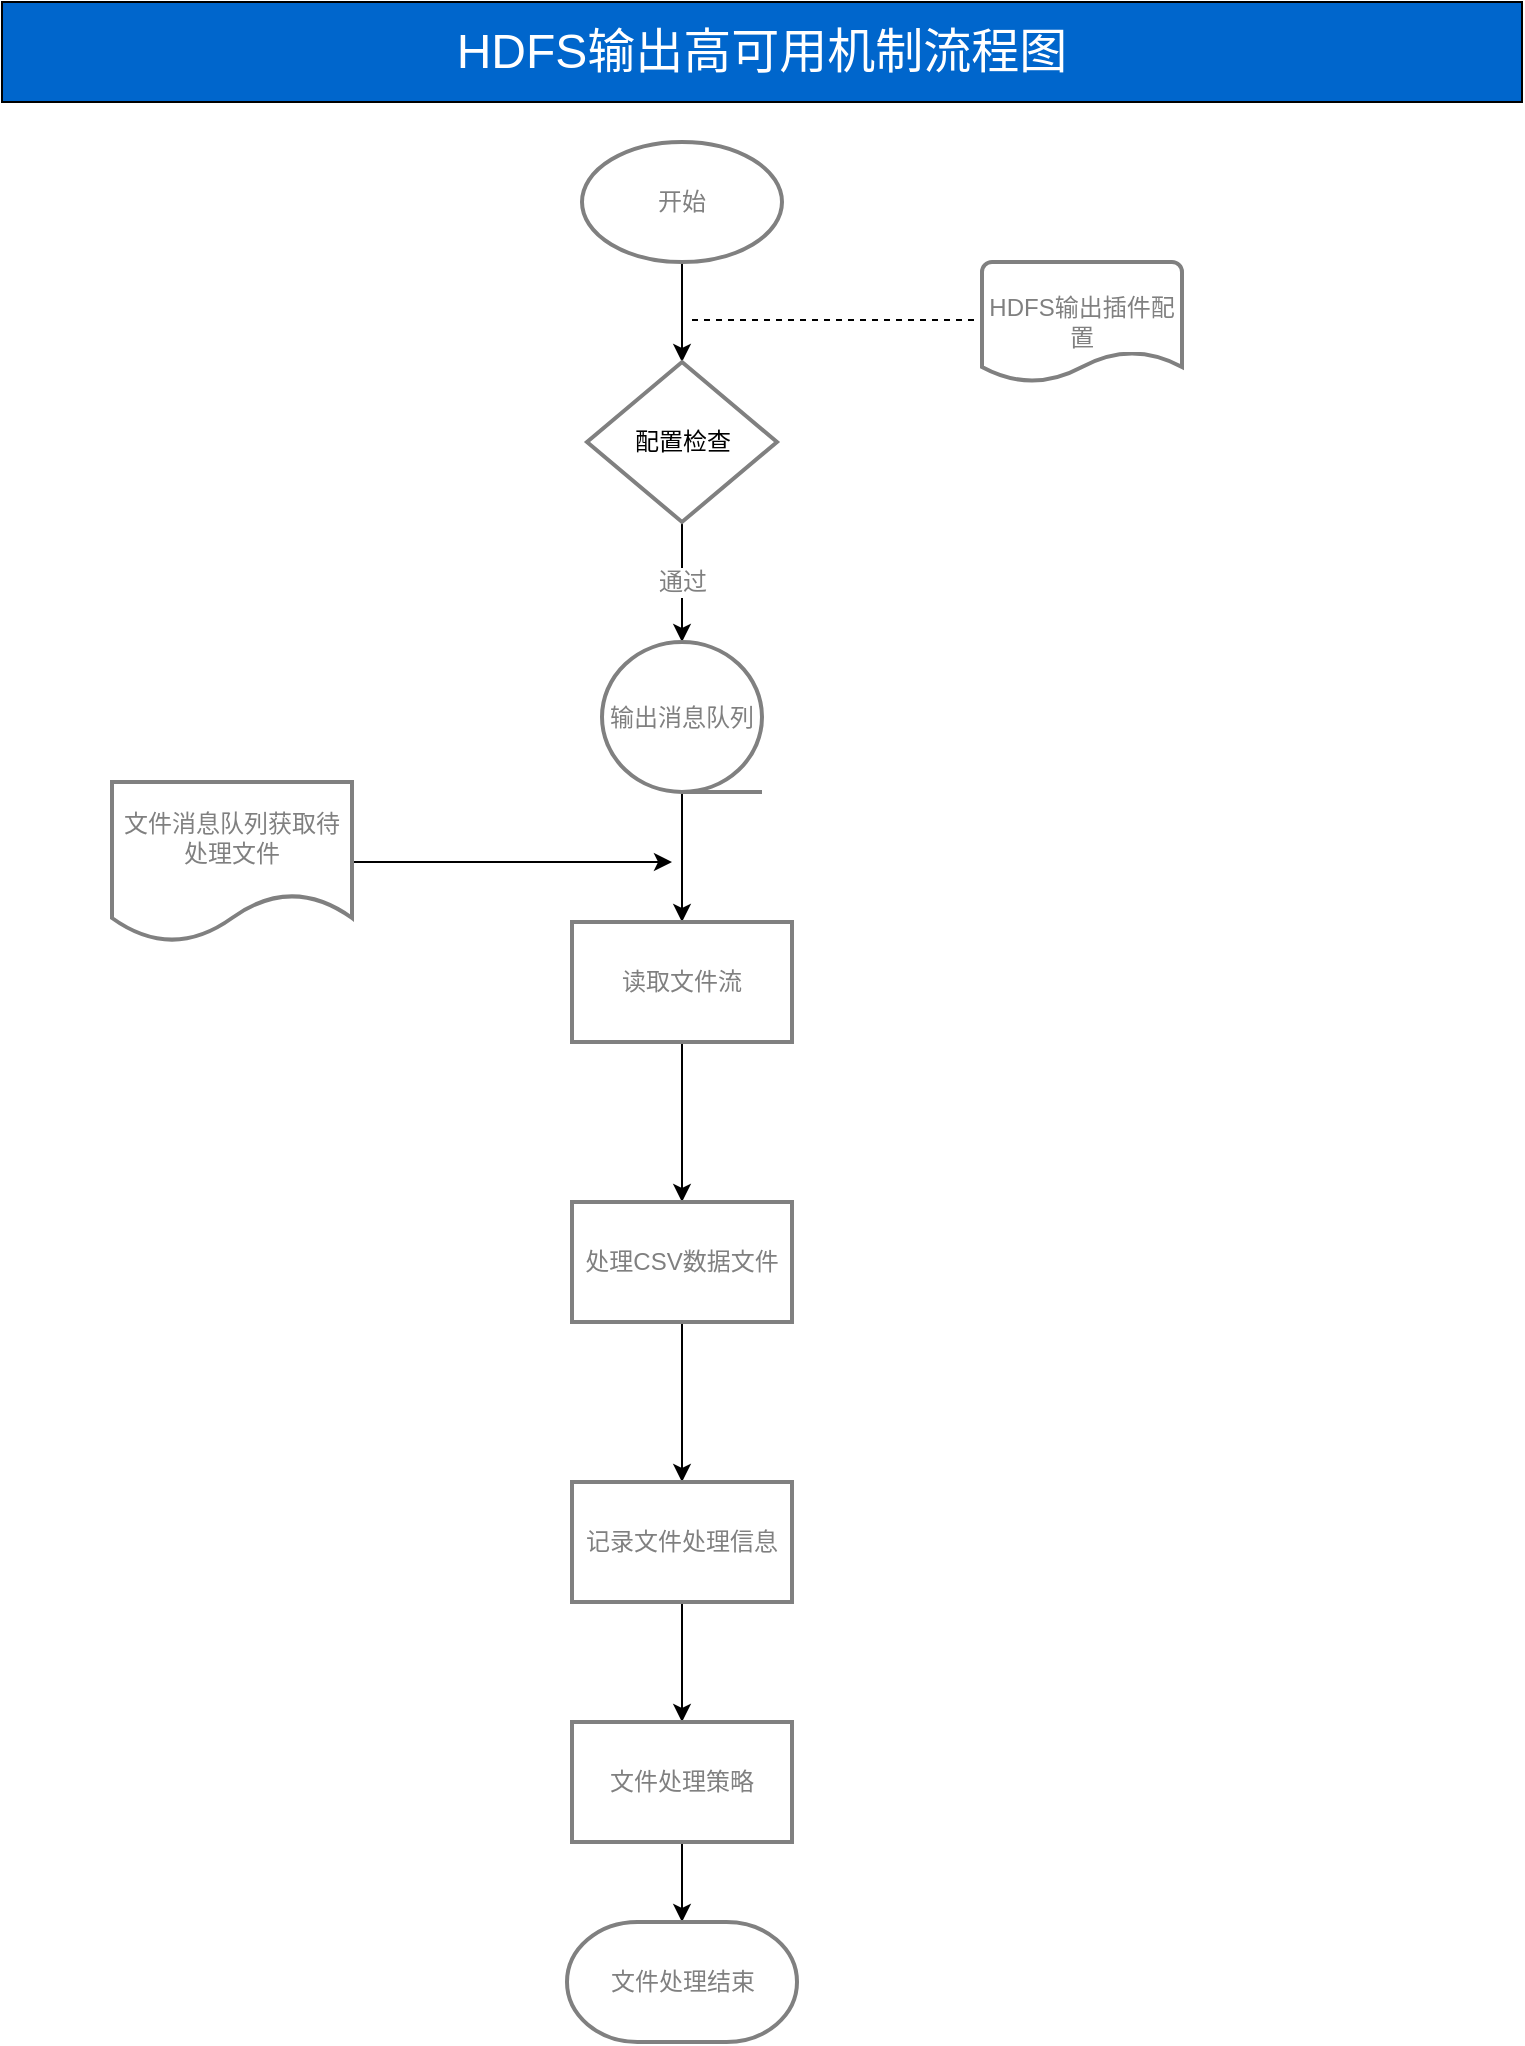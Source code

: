 <mxfile version="12.9.0" type="github" pages="4">
  <diagram id="-X4iHLIYIGsj5PxfE0q1" name="CSVLineSplitProcessor">
    <mxGraphModel dx="1038" dy="548" grid="1" gridSize="10" guides="1" tooltips="1" connect="1" arrows="1" fold="1" page="1" pageScale="1" pageWidth="827" pageHeight="1169" math="0" shadow="0">
      <root>
        <mxCell id="F0e3yNXXzythtXrKu55G-0" />
        <mxCell id="F0e3yNXXzythtXrKu55G-1" parent="F0e3yNXXzythtXrKu55G-0" />
        <mxCell id="F0e3yNXXzythtXrKu55G-7" value="HDFS输出高可用机制流程图" style="rounded=0;whiteSpace=wrap;html=1;fontSize=24;labelBackgroundColor=#0066CC;gradientColor=none;fillColor=#0066CC;fontColor=#FFFFFF;" parent="F0e3yNXXzythtXrKu55G-1" vertex="1">
          <mxGeometry x="40" y="70" width="760" height="50" as="geometry" />
        </mxCell>
        <mxCell id="F0e3yNXXzythtXrKu55G-11" value="" style="edgeStyle=orthogonalEdgeStyle;rounded=0;orthogonalLoop=1;jettySize=auto;html=1;fontSize=12;fontColor=#808080;" parent="F0e3yNXXzythtXrKu55G-1" source="F0e3yNXXzythtXrKu55G-9" target="F0e3yNXXzythtXrKu55G-10" edge="1">
          <mxGeometry relative="1" as="geometry" />
        </mxCell>
        <mxCell id="F0e3yNXXzythtXrKu55G-9" value="开始" style="strokeWidth=2;html=1;shape=mxgraph.flowchart.start_1;whiteSpace=wrap;labelBackgroundColor=#FFFFFF;fillColor=#FFFFFF;gradientColor=none;fontSize=12;fontColor=#808080;labelBorderColor=none;strokeColor=#808080;" parent="F0e3yNXXzythtXrKu55G-1" vertex="1">
          <mxGeometry x="330" y="140" width="100" height="60" as="geometry" />
        </mxCell>
        <mxCell id="F0e3yNXXzythtXrKu55G-18" value="通过" style="edgeStyle=orthogonalEdgeStyle;rounded=0;orthogonalLoop=1;jettySize=auto;html=1;fontSize=12;fontColor=#808080;entryX=0.5;entryY=0;entryDx=0;entryDy=0;entryPerimeter=0;" parent="F0e3yNXXzythtXrKu55G-1" source="F0e3yNXXzythtXrKu55G-10" target="F0e3yNXXzythtXrKu55G-21" edge="1">
          <mxGeometry relative="1" as="geometry">
            <mxPoint x="380" y="390" as="targetPoint" />
            <Array as="points">
              <mxPoint x="380" y="340" />
              <mxPoint x="380" y="340" />
            </Array>
          </mxGeometry>
        </mxCell>
        <mxCell id="F0e3yNXXzythtXrKu55G-10" value="配置检查" style="strokeWidth=2;html=1;shape=mxgraph.flowchart.decision;whiteSpace=wrap;labelBackgroundColor=#FFFFFF;fillColor=#FFFFFF;gradientColor=none;fontSize=12;fontColor=#000000;strokeColor=#808080;labelBorderColor=none;" parent="F0e3yNXXzythtXrKu55G-1" vertex="1">
          <mxGeometry x="332.5" y="250" width="95" height="80" as="geometry" />
        </mxCell>
        <mxCell id="F0e3yNXXzythtXrKu55G-12" value="HDFS输出插件配置" style="strokeWidth=2;html=1;shape=mxgraph.flowchart.document2;whiteSpace=wrap;size=0.25;labelBackgroundColor=#FFFFFF;fillColor=#FFFFFF;gradientColor=none;fontSize=12;fontColor=#808080;labelBorderColor=none;strokeColor=#808080;" parent="F0e3yNXXzythtXrKu55G-1" vertex="1">
          <mxGeometry x="530" y="200" width="100" height="60" as="geometry" />
        </mxCell>
        <mxCell id="F0e3yNXXzythtXrKu55G-16" value="" style="endArrow=none;dashed=1;html=1;fontSize=12;fontColor=#808080;entryX=-0.04;entryY=0.483;entryDx=0;entryDy=0;entryPerimeter=0;" parent="F0e3yNXXzythtXrKu55G-1" target="F0e3yNXXzythtXrKu55G-12" edge="1">
          <mxGeometry width="50" height="50" relative="1" as="geometry">
            <mxPoint x="385" y="229" as="sourcePoint" />
            <mxPoint x="475" y="232" as="targetPoint" />
          </mxGeometry>
        </mxCell>
        <mxCell id="F0e3yNXXzythtXrKu55G-20" value="" style="edgeStyle=orthogonalEdgeStyle;rounded=0;orthogonalLoop=1;jettySize=auto;html=1;fontSize=12;fontColor=#808080;exitX=0.5;exitY=1;exitDx=0;exitDy=0;exitPerimeter=0;" parent="F0e3yNXXzythtXrKu55G-1" source="F0e3yNXXzythtXrKu55G-21" target="F0e3yNXXzythtXrKu55G-19" edge="1">
          <mxGeometry relative="1" as="geometry">
            <mxPoint x="380" y="450" as="sourcePoint" />
          </mxGeometry>
        </mxCell>
        <mxCell id="ptmIxdiR0DEbidMtJolb-8" value="" style="edgeStyle=orthogonalEdgeStyle;rounded=0;orthogonalLoop=1;jettySize=auto;html=1;fontColor=#000000;" parent="F0e3yNXXzythtXrKu55G-1" source="F0e3yNXXzythtXrKu55G-19" target="ptmIxdiR0DEbidMtJolb-7" edge="1">
          <mxGeometry relative="1" as="geometry" />
        </mxCell>
        <mxCell id="F0e3yNXXzythtXrKu55G-19" value="读取文件流" style="whiteSpace=wrap;html=1;absoluteArcSize=1;strokeWidth=2;labelBackgroundColor=#FFFFFF;fillColor=#FFFFFF;gradientColor=none;fontSize=12;fontColor=#808080;strokeColor=#808080;" parent="F0e3yNXXzythtXrKu55G-1" vertex="1">
          <mxGeometry x="325" y="530" width="110" height="60" as="geometry" />
        </mxCell>
        <mxCell id="ptmIxdiR0DEbidMtJolb-10" value="" style="edgeStyle=orthogonalEdgeStyle;rounded=0;orthogonalLoop=1;jettySize=auto;html=1;fontColor=#000000;" parent="F0e3yNXXzythtXrKu55G-1" source="ptmIxdiR0DEbidMtJolb-7" target="ptmIxdiR0DEbidMtJolb-9" edge="1">
          <mxGeometry relative="1" as="geometry" />
        </mxCell>
        <mxCell id="ptmIxdiR0DEbidMtJolb-7" value="处理CSV数据文件" style="whiteSpace=wrap;html=1;absoluteArcSize=1;strokeWidth=2;labelBackgroundColor=#FFFFFF;fillColor=#FFFFFF;gradientColor=none;fontSize=12;fontColor=#808080;strokeColor=#808080;" parent="F0e3yNXXzythtXrKu55G-1" vertex="1">
          <mxGeometry x="325" y="670" width="110" height="60" as="geometry" />
        </mxCell>
        <mxCell id="ptmIxdiR0DEbidMtJolb-11" style="edgeStyle=orthogonalEdgeStyle;rounded=0;orthogonalLoop=1;jettySize=auto;html=1;entryX=0.5;entryY=0;entryDx=0;entryDy=0;fontColor=#000000;" parent="F0e3yNXXzythtXrKu55G-1" source="ptmIxdiR0DEbidMtJolb-9" target="F0e3yNXXzythtXrKu55G-23" edge="1">
          <mxGeometry relative="1" as="geometry" />
        </mxCell>
        <mxCell id="ptmIxdiR0DEbidMtJolb-9" value="记录文件处理信息" style="whiteSpace=wrap;html=1;absoluteArcSize=1;strokeWidth=2;labelBackgroundColor=#FFFFFF;fillColor=#FFFFFF;gradientColor=none;fontSize=12;fontColor=#808080;strokeColor=#808080;" parent="F0e3yNXXzythtXrKu55G-1" vertex="1">
          <mxGeometry x="325" y="810" width="110" height="60" as="geometry" />
        </mxCell>
        <mxCell id="F0e3yNXXzythtXrKu55G-39" value="" style="edgeStyle=orthogonalEdgeStyle;rounded=0;orthogonalLoop=1;jettySize=auto;html=1;fontSize=12;fontColor=#808080;" parent="F0e3yNXXzythtXrKu55G-1" source="F0e3yNXXzythtXrKu55G-23" target="F0e3yNXXzythtXrKu55G-38" edge="1">
          <mxGeometry relative="1" as="geometry" />
        </mxCell>
        <mxCell id="F0e3yNXXzythtXrKu55G-23" value="文件处理策略" style="whiteSpace=wrap;html=1;absoluteArcSize=1;strokeWidth=2;labelBackgroundColor=#FFFFFF;fillColor=#FFFFFF;gradientColor=none;fontSize=12;fontColor=#808080;strokeColor=#808080;" parent="F0e3yNXXzythtXrKu55G-1" vertex="1">
          <mxGeometry x="325" y="930" width="110" height="60" as="geometry" />
        </mxCell>
        <mxCell id="F0e3yNXXzythtXrKu55G-21" value="输出消息队列" style="strokeWidth=2;html=1;shape=mxgraph.flowchart.sequential_data;whiteSpace=wrap;labelBackgroundColor=#FFFFFF;fillColor=#FFFFFF;gradientColor=none;fontSize=12;fontColor=#808080;strokeColor=#808080;" parent="F0e3yNXXzythtXrKu55G-1" vertex="1">
          <mxGeometry x="340" y="390" width="80" height="75" as="geometry" />
        </mxCell>
        <mxCell id="F0e3yNXXzythtXrKu55G-38" value="文件处理结束" style="strokeWidth=2;html=1;shape=mxgraph.flowchart.terminator;whiteSpace=wrap;labelBackgroundColor=#FFFFFF;fillColor=#FFFFFF;fontColor=#808080;align=center;strokeColor=#808080;" parent="F0e3yNXXzythtXrKu55G-1" vertex="1">
          <mxGeometry x="322.5" y="1030" width="115" height="60" as="geometry" />
        </mxCell>
        <mxCell id="ptmIxdiR0DEbidMtJolb-6" style="edgeStyle=orthogonalEdgeStyle;rounded=0;orthogonalLoop=1;jettySize=auto;html=1;fontColor=#000000;arcSize=20;" parent="F0e3yNXXzythtXrKu55G-1" source="ptmIxdiR0DEbidMtJolb-3" edge="1">
          <mxGeometry relative="1" as="geometry">
            <mxPoint x="375" y="500" as="targetPoint" />
          </mxGeometry>
        </mxCell>
        <mxCell id="ptmIxdiR0DEbidMtJolb-3" value="文件消息队列获取待处理文件" style="shape=document;whiteSpace=wrap;html=1;boundedLbl=1;labelBackgroundColor=#FFFFFF;strokeColor=#808080;fillColor=#FFFFFF;fontColor=#808080;strokeWidth=2;gradientColor=none;labelBorderColor=none;" parent="F0e3yNXXzythtXrKu55G-1" vertex="1">
          <mxGeometry x="95" y="460" width="120" height="80" as="geometry" />
        </mxCell>
      </root>
    </mxGraphModel>
  </diagram>
  <diagram name="CacheBuildAnalyser" id="EPLHQUuei7vCuElKDvf8">
    <mxGraphModel dx="1038" dy="548" grid="1" gridSize="10" guides="1" tooltips="1" connect="1" arrows="1" fold="1" page="1" pageScale="1" pageWidth="827" pageHeight="1169" math="0" shadow="0">
      <root>
        <mxCell id="H7ooW2e-7gJWST4jmUaG-0" />
        <mxCell id="H7ooW2e-7gJWST4jmUaG-1" parent="H7ooW2e-7gJWST4jmUaG-0" />
        <mxCell id="H7ooW2e-7gJWST4jmUaG-2" value="缓存构建解析器&lt;br&gt;（CacheBuildAnalyser）" style="rounded=0;whiteSpace=wrap;html=1;fontSize=24;labelBackgroundColor=#0066CC;gradientColor=none;fillColor=#0066CC;fontColor=#FFFFFF;" parent="H7ooW2e-7gJWST4jmUaG-1" vertex="1">
          <mxGeometry x="50" y="20" width="760" height="60" as="geometry" />
        </mxCell>
        <mxCell id="H7ooW2e-7gJWST4jmUaG-3" value="" style="edgeStyle=orthogonalEdgeStyle;rounded=0;orthogonalLoop=1;jettySize=auto;html=1;fontSize=12;fontColor=#808080;" parent="H7ooW2e-7gJWST4jmUaG-1" source="H7ooW2e-7gJWST4jmUaG-4" target="H7ooW2e-7gJWST4jmUaG-6" edge="1">
          <mxGeometry relative="1" as="geometry" />
        </mxCell>
        <mxCell id="H7ooW2e-7gJWST4jmUaG-4" value="缓存构建开始" style="strokeWidth=2;html=1;shape=mxgraph.flowchart.start_1;whiteSpace=wrap;labelBackgroundColor=#FFFFFF;fillColor=#FFFFFF;gradientColor=none;fontSize=12;fontColor=#808080;labelBorderColor=none;strokeColor=#808080;" parent="H7ooW2e-7gJWST4jmUaG-1" vertex="1">
          <mxGeometry x="333" y="140" width="100" height="60" as="geometry" />
        </mxCell>
        <mxCell id="H7ooW2e-7gJWST4jmUaG-5" value="通过" style="edgeStyle=orthogonalEdgeStyle;rounded=0;orthogonalLoop=1;jettySize=auto;html=1;fontSize=12;fontColor=#808080;entryX=0.5;entryY=0;entryDx=0;entryDy=0;entryPerimeter=0;" parent="H7ooW2e-7gJWST4jmUaG-1" source="H7ooW2e-7gJWST4jmUaG-6" target="H7ooW2e-7gJWST4jmUaG-18" edge="1">
          <mxGeometry relative="1" as="geometry">
            <mxPoint x="383" y="390" as="targetPoint" />
            <Array as="points">
              <mxPoint x="383" y="340" />
              <mxPoint x="383" y="340" />
            </Array>
          </mxGeometry>
        </mxCell>
        <mxCell id="H7ooW2e-7gJWST4jmUaG-6" value="配置检查" style="strokeWidth=2;html=1;shape=mxgraph.flowchart.decision;whiteSpace=wrap;labelBackgroundColor=#FFFFFF;fillColor=#FFFFFF;gradientColor=none;fontSize=12;fontColor=#808080;strokeColor=#808080;labelBorderColor=none;" parent="H7ooW2e-7gJWST4jmUaG-1" vertex="1">
          <mxGeometry x="335.5" y="260" width="95" height="80" as="geometry" />
        </mxCell>
        <mxCell id="H7ooW2e-7gJWST4jmUaG-7" value="任意输入" style="strokeWidth=2;html=1;shape=mxgraph.flowchart.document2;whiteSpace=wrap;size=0.25;labelBackgroundColor=#FFFFFF;fillColor=#FFFFFF;gradientColor=none;fontSize=12;fontColor=#808080;labelBorderColor=none;strokeColor=#808080;" parent="H7ooW2e-7gJWST4jmUaG-1" vertex="1">
          <mxGeometry x="528" y="200" width="100" height="60" as="geometry" />
        </mxCell>
        <mxCell id="H7ooW2e-7gJWST4jmUaG-8" value="" style="endArrow=none;dashed=1;html=1;fontSize=12;fontColor=#808080;entryX=-0.04;entryY=0.483;entryDx=0;entryDy=0;entryPerimeter=0;" parent="H7ooW2e-7gJWST4jmUaG-1" target="H7ooW2e-7gJWST4jmUaG-7" edge="1">
          <mxGeometry width="50" height="50" relative="1" as="geometry">
            <mxPoint x="388" y="229" as="sourcePoint" />
            <mxPoint x="478" y="232" as="targetPoint" />
          </mxGeometry>
        </mxCell>
        <mxCell id="H7ooW2e-7gJWST4jmUaG-9" value="" style="edgeStyle=orthogonalEdgeStyle;rounded=0;orthogonalLoop=1;jettySize=auto;html=1;fontSize=12;fontColor=#808080;exitX=0.5;exitY=1;exitDx=0;exitDy=0;exitPerimeter=0;" parent="H7ooW2e-7gJWST4jmUaG-1" source="H7ooW2e-7gJWST4jmUaG-18" target="H7ooW2e-7gJWST4jmUaG-11" edge="1">
          <mxGeometry relative="1" as="geometry">
            <mxPoint x="383" y="450" as="sourcePoint" />
          </mxGeometry>
        </mxCell>
        <mxCell id="H7ooW2e-7gJWST4jmUaG-10" value="" style="edgeStyle=orthogonalEdgeStyle;rounded=0;orthogonalLoop=1;jettySize=auto;html=1;fontColor=#000000;" parent="H7ooW2e-7gJWST4jmUaG-1" source="H7ooW2e-7gJWST4jmUaG-11" target="H7ooW2e-7gJWST4jmUaG-13" edge="1">
          <mxGeometry relative="1" as="geometry" />
        </mxCell>
        <mxCell id="H7ooW2e-7gJWST4jmUaG-11" value="初始化缓存" style="whiteSpace=wrap;html=1;absoluteArcSize=1;strokeWidth=2;labelBackgroundColor=#FFFFFF;fillColor=#FFFFFF;gradientColor=none;fontSize=12;fontColor=#808080;strokeColor=#808080;" parent="H7ooW2e-7gJWST4jmUaG-1" vertex="1">
          <mxGeometry x="328" y="530" width="110" height="60" as="geometry" />
        </mxCell>
        <mxCell id="H7ooW2e-7gJWST4jmUaG-12" value="" style="edgeStyle=orthogonalEdgeStyle;rounded=0;orthogonalLoop=1;jettySize=auto;html=1;fontColor=#000000;" parent="H7ooW2e-7gJWST4jmUaG-1" source="H7ooW2e-7gJWST4jmUaG-13" target="H7ooW2e-7gJWST4jmUaG-15" edge="1">
          <mxGeometry relative="1" as="geometry" />
        </mxCell>
        <mxCell id="H7ooW2e-7gJWST4jmUaG-13" value="读取消息" style="whiteSpace=wrap;html=1;absoluteArcSize=1;strokeWidth=2;labelBackgroundColor=#FFFFFF;fillColor=#FFFFFF;gradientColor=none;fontSize=12;fontColor=#808080;strokeColor=#808080;" parent="H7ooW2e-7gJWST4jmUaG-1" vertex="1">
          <mxGeometry x="328" y="630" width="110" height="60" as="geometry" />
        </mxCell>
        <mxCell id="uAvVv-uClDMMrpR0Bvbr-5" style="edgeStyle=orthogonalEdgeStyle;rounded=0;orthogonalLoop=1;jettySize=auto;html=1;entryX=0.5;entryY=0;entryDx=0;entryDy=0;entryPerimeter=0;" parent="H7ooW2e-7gJWST4jmUaG-1" source="H7ooW2e-7gJWST4jmUaG-15" target="uAvVv-uClDMMrpR0Bvbr-4" edge="1">
          <mxGeometry relative="1" as="geometry" />
        </mxCell>
        <mxCell id="H7ooW2e-7gJWST4jmUaG-15" value="从消息的指定字段获取缓存的Key" style="whiteSpace=wrap;html=1;absoluteArcSize=1;strokeWidth=2;labelBackgroundColor=#FFFFFF;fillColor=#FFFFFF;gradientColor=none;fontSize=12;fontColor=#808080;strokeColor=#808080;" parent="H7ooW2e-7gJWST4jmUaG-1" vertex="1">
          <mxGeometry x="328" y="730" width="110" height="60" as="geometry" />
        </mxCell>
        <mxCell id="H7ooW2e-7gJWST4jmUaG-18" value="输入消息队列" style="strokeWidth=2;html=1;shape=mxgraph.flowchart.sequential_data;whiteSpace=wrap;labelBackgroundColor=#FFFFFF;fillColor=#FFFFFF;gradientColor=none;fontSize=12;fontColor=#808080;strokeColor=#808080;" parent="H7ooW2e-7gJWST4jmUaG-1" vertex="1">
          <mxGeometry x="343" y="390" width="80" height="75" as="geometry" />
        </mxCell>
        <mxCell id="H7ooW2e-7gJWST4jmUaG-19" value="缓存构建结束" style="strokeWidth=2;html=1;shape=mxgraph.flowchart.terminator;whiteSpace=wrap;labelBackgroundColor=#FFFFFF;fillColor=#FFFFFF;fontColor=#808080;align=center;strokeColor=#808080;" parent="H7ooW2e-7gJWST4jmUaG-1" vertex="1">
          <mxGeometry x="325.5" y="1059" width="115" height="60" as="geometry" />
        </mxCell>
        <mxCell id="uAvVv-uClDMMrpR0Bvbr-1" style="edgeStyle=orthogonalEdgeStyle;rounded=0;orthogonalLoop=1;jettySize=auto;html=1;entryX=0;entryY=0.5;entryDx=0;entryDy=0;" parent="H7ooW2e-7gJWST4jmUaG-1" source="uAvVv-uClDMMrpR0Bvbr-0" target="H7ooW2e-7gJWST4jmUaG-11" edge="1">
          <mxGeometry relative="1" as="geometry" />
        </mxCell>
        <mxCell id="uAvVv-uClDMMrpR0Bvbr-0" value="加载配置文件中的缓存失效时间和最大条数阈值参数，对缓存进行初始化。" style="shape=document;whiteSpace=wrap;html=1;boundedLbl=1;labelBackgroundColor=#FFFFFF;strokeColor=#808080;strokeWidth=2;fillColor=#FFFFFF;fontColor=#808080;align=left;" parent="H7ooW2e-7gJWST4jmUaG-1" vertex="1">
          <mxGeometry x="60" y="510" width="190" height="100" as="geometry" />
        </mxCell>
        <mxCell id="uAvVv-uClDMMrpR0Bvbr-8" value="是" style="edgeStyle=orthogonalEdgeStyle;rounded=0;orthogonalLoop=1;jettySize=auto;html=1;entryX=0.5;entryY=0;entryDx=0;entryDy=0;" parent="H7ooW2e-7gJWST4jmUaG-1" source="uAvVv-uClDMMrpR0Bvbr-4" target="uAvVv-uClDMMrpR0Bvbr-7" edge="1">
          <mxGeometry relative="1" as="geometry" />
        </mxCell>
        <mxCell id="uAvVv-uClDMMrpR0Bvbr-13" value="否" style="edgeStyle=orthogonalEdgeStyle;rounded=0;orthogonalLoop=1;jettySize=auto;html=1;entryX=0.5;entryY=0;entryDx=0;entryDy=0;" parent="H7ooW2e-7gJWST4jmUaG-1" source="uAvVv-uClDMMrpR0Bvbr-4" target="uAvVv-uClDMMrpR0Bvbr-16" edge="1">
          <mxGeometry relative="1" as="geometry">
            <Array as="points">
              <mxPoint x="545" y="870" />
            </Array>
          </mxGeometry>
        </mxCell>
        <mxCell id="uAvVv-uClDMMrpR0Bvbr-4" value="Key不为空" style="strokeWidth=2;html=1;shape=mxgraph.flowchart.decision;whiteSpace=wrap;labelBackgroundColor=#FFFFFF;fillColor=#FFFFFF;gradientColor=none;fontSize=12;fontColor=#808080;strokeColor=#808080;labelBorderColor=none;" parent="H7ooW2e-7gJWST4jmUaG-1" vertex="1">
          <mxGeometry x="335.5" y="830" width="95" height="80" as="geometry" />
        </mxCell>
        <mxCell id="uAvVv-uClDMMrpR0Bvbr-12" style="edgeStyle=orthogonalEdgeStyle;rounded=0;orthogonalLoop=1;jettySize=auto;html=1;entryX=0.5;entryY=0;entryDx=0;entryDy=0;entryPerimeter=0;" parent="H7ooW2e-7gJWST4jmUaG-1" source="uAvVv-uClDMMrpR0Bvbr-7" target="H7ooW2e-7gJWST4jmUaG-19" edge="1">
          <mxGeometry relative="1" as="geometry" />
        </mxCell>
        <mxCell id="uAvVv-uClDMMrpR0Bvbr-7" value="添加消息至缓存中" style="whiteSpace=wrap;html=1;absoluteArcSize=1;strokeWidth=2;labelBackgroundColor=#FFFFFF;fillColor=#FFFFFF;gradientColor=none;fontSize=12;fontColor=#808080;strokeColor=#808080;" parent="H7ooW2e-7gJWST4jmUaG-1" vertex="1">
          <mxGeometry x="328" y="950" width="110" height="60" as="geometry" />
        </mxCell>
        <mxCell id="uAvVv-uClDMMrpR0Bvbr-17" style="edgeStyle=orthogonalEdgeStyle;rounded=0;orthogonalLoop=1;jettySize=auto;html=1;entryX=1;entryY=0.5;entryDx=0;entryDy=0;entryPerimeter=0;" parent="H7ooW2e-7gJWST4jmUaG-1" source="uAvVv-uClDMMrpR0Bvbr-16" target="H7ooW2e-7gJWST4jmUaG-19" edge="1">
          <mxGeometry relative="1" as="geometry">
            <Array as="points">
              <mxPoint x="545" y="1090" />
              <mxPoint x="465" y="1090" />
              <mxPoint x="465" y="1089" />
            </Array>
          </mxGeometry>
        </mxCell>
        <mxCell id="uAvVv-uClDMMrpR0Bvbr-16" value="打印日志，提示Key为空导致无法加入缓存" style="whiteSpace=wrap;html=1;absoluteArcSize=1;strokeWidth=2;labelBackgroundColor=#FFFFFF;fillColor=#FFFFFF;gradientColor=none;fontSize=12;fontColor=#808080;strokeColor=#808080;" parent="H7ooW2e-7gJWST4jmUaG-1" vertex="1">
          <mxGeometry x="490" y="950" width="110" height="60" as="geometry" />
        </mxCell>
      </root>
    </mxGraphModel>
  </diagram>
  <diagram name="CacheMatchAnalyser" id="qa-G6y6ZAmrwd6hHT9OX">
    <mxGraphModel dx="1038" dy="548" grid="1" gridSize="10" guides="1" tooltips="1" connect="1" arrows="1" fold="1" page="1" pageScale="1" pageWidth="827" pageHeight="1169" math="0" shadow="0">
      <root>
        <mxCell id="Jb1CrBv7T-m11i_zvxmi-0" />
        <mxCell id="Jb1CrBv7T-m11i_zvxmi-1" parent="Jb1CrBv7T-m11i_zvxmi-0" />
        <mxCell id="Jb1CrBv7T-m11i_zvxmi-2" value="缓存匹配解析器&lt;br&gt;（CacheMatchAnalyser）" style="rounded=0;whiteSpace=wrap;html=1;fontSize=24;labelBackgroundColor=#0066CC;gradientColor=none;fillColor=#0066CC;fontColor=#FFFFFF;" parent="Jb1CrBv7T-m11i_zvxmi-1" vertex="1">
          <mxGeometry x="50" y="20" width="760" height="60" as="geometry" />
        </mxCell>
        <mxCell id="Jb1CrBv7T-m11i_zvxmi-3" value="" style="edgeStyle=orthogonalEdgeStyle;rounded=0;orthogonalLoop=1;jettySize=auto;html=1;fontSize=12;fontColor=#808080;" parent="Jb1CrBv7T-m11i_zvxmi-1" source="Jb1CrBv7T-m11i_zvxmi-4" target="Jb1CrBv7T-m11i_zvxmi-6" edge="1">
          <mxGeometry relative="1" as="geometry" />
        </mxCell>
        <mxCell id="Jb1CrBv7T-m11i_zvxmi-4" value="缓存匹配开始" style="strokeWidth=2;html=1;shape=mxgraph.flowchart.start_1;whiteSpace=wrap;labelBackgroundColor=#FFFFFF;fillColor=#FFFFFF;gradientColor=none;fontSize=12;fontColor=#808080;labelBorderColor=none;strokeColor=#808080;" parent="Jb1CrBv7T-m11i_zvxmi-1" vertex="1">
          <mxGeometry x="383" y="100" width="100" height="60" as="geometry" />
        </mxCell>
        <mxCell id="Jb1CrBv7T-m11i_zvxmi-5" value="通过" style="edgeStyle=orthogonalEdgeStyle;rounded=0;orthogonalLoop=1;jettySize=auto;html=1;fontSize=12;fontColor=#808080;entryX=0.5;entryY=0;entryDx=0;entryDy=0;entryPerimeter=0;" parent="Jb1CrBv7T-m11i_zvxmi-1" source="Jb1CrBv7T-m11i_zvxmi-6" target="Jb1CrBv7T-m11i_zvxmi-16" edge="1">
          <mxGeometry relative="1" as="geometry">
            <mxPoint x="433" y="350" as="targetPoint" />
            <Array as="points">
              <mxPoint x="433" y="300" />
              <mxPoint x="433" y="300" />
            </Array>
          </mxGeometry>
        </mxCell>
        <mxCell id="Jb1CrBv7T-m11i_zvxmi-6" value="配置检查" style="strokeWidth=2;html=1;shape=mxgraph.flowchart.decision;whiteSpace=wrap;labelBackgroundColor=#FFFFFF;fillColor=#FFFFFF;gradientColor=none;fontSize=12;fontColor=#808080;strokeColor=#808080;labelBorderColor=none;" parent="Jb1CrBv7T-m11i_zvxmi-1" vertex="1">
          <mxGeometry x="385.5" y="220" width="95" height="80" as="geometry" />
        </mxCell>
        <mxCell id="Jb1CrBv7T-m11i_zvxmi-7" value="任意输入" style="strokeWidth=2;html=1;shape=mxgraph.flowchart.document2;whiteSpace=wrap;size=0.25;labelBackgroundColor=#FFFFFF;fillColor=#FFFFFF;gradientColor=none;fontSize=12;fontColor=#808080;labelBorderColor=none;strokeColor=#808080;" parent="Jb1CrBv7T-m11i_zvxmi-1" vertex="1">
          <mxGeometry x="578" y="160" width="100" height="60" as="geometry" />
        </mxCell>
        <mxCell id="Jb1CrBv7T-m11i_zvxmi-8" value="" style="endArrow=none;dashed=1;html=1;fontSize=12;fontColor=#808080;entryX=-0.04;entryY=0.483;entryDx=0;entryDy=0;entryPerimeter=0;" parent="Jb1CrBv7T-m11i_zvxmi-1" target="Jb1CrBv7T-m11i_zvxmi-7" edge="1">
          <mxGeometry width="50" height="50" relative="1" as="geometry">
            <mxPoint x="438" y="189" as="sourcePoint" />
            <mxPoint x="528" y="192" as="targetPoint" />
          </mxGeometry>
        </mxCell>
        <mxCell id="Jb1CrBv7T-m11i_zvxmi-9" value="" style="edgeStyle=orthogonalEdgeStyle;rounded=0;orthogonalLoop=1;jettySize=auto;html=1;fontSize=12;fontColor=#808080;exitX=0.5;exitY=1;exitDx=0;exitDy=0;exitPerimeter=0;" parent="Jb1CrBv7T-m11i_zvxmi-1" source="Jb1CrBv7T-m11i_zvxmi-16" target="Jb1CrBv7T-m11i_zvxmi-11" edge="1">
          <mxGeometry relative="1" as="geometry">
            <mxPoint x="433" y="410" as="sourcePoint" />
          </mxGeometry>
        </mxCell>
        <mxCell id="7KcghR1Xc0FkXwtc_O-o-6" style="edgeStyle=orthogonalEdgeStyle;rounded=0;orthogonalLoop=1;jettySize=auto;html=1;entryX=0.5;entryY=0;entryDx=0;entryDy=0;entryPerimeter=0;fontColor=#808080;" parent="Jb1CrBv7T-m11i_zvxmi-1" source="Jb1CrBv7T-m11i_zvxmi-11" target="7KcghR1Xc0FkXwtc_O-o-5" edge="1">
          <mxGeometry relative="1" as="geometry" />
        </mxCell>
        <mxCell id="Jb1CrBv7T-m11i_zvxmi-11" value="获取缓存A" style="whiteSpace=wrap;html=1;absoluteArcSize=1;strokeWidth=2;labelBackgroundColor=#FFFFFF;fillColor=#FFFFFF;gradientColor=none;fontSize=12;fontColor=#808080;strokeColor=#808080;" parent="Jb1CrBv7T-m11i_zvxmi-1" vertex="1">
          <mxGeometry x="283" y="490" width="110" height="60" as="geometry" />
        </mxCell>
        <mxCell id="7KcghR1Xc0FkXwtc_O-o-4" style="edgeStyle=orthogonalEdgeStyle;rounded=0;orthogonalLoop=1;jettySize=auto;html=1;entryX=0.5;entryY=0;entryDx=0;entryDy=0;fontColor=#808080;" parent="Jb1CrBv7T-m11i_zvxmi-1" source="Jb1CrBv7T-m11i_zvxmi-16" target="7KcghR1Xc0FkXwtc_O-o-0" edge="1">
          <mxGeometry relative="1" as="geometry" />
        </mxCell>
        <mxCell id="Jb1CrBv7T-m11i_zvxmi-16" value="缓存容器" style="strokeWidth=2;html=1;shape=mxgraph.flowchart.sequential_data;whiteSpace=wrap;labelBackgroundColor=#FFFFFF;fillColor=#FFFFFF;gradientColor=none;fontSize=12;fontColor=#808080;strokeColor=#808080;" parent="Jb1CrBv7T-m11i_zvxmi-1" vertex="1">
          <mxGeometry x="393" y="350" width="80" height="75" as="geometry" />
        </mxCell>
        <mxCell id="Jb1CrBv7T-m11i_zvxmi-17" value="缓存匹配结束" style="strokeWidth=2;html=1;shape=mxgraph.flowchart.terminator;whiteSpace=wrap;labelBackgroundColor=#FFFFFF;fillColor=#FFFFFF;fontColor=#808080;align=center;strokeColor=#808080;" parent="Jb1CrBv7T-m11i_zvxmi-1" vertex="1">
          <mxGeometry x="375.5" y="1060" width="115" height="60" as="geometry" />
        </mxCell>
        <mxCell id="7KcghR1Xc0FkXwtc_O-o-7" style="edgeStyle=orthogonalEdgeStyle;rounded=0;orthogonalLoop=1;jettySize=auto;html=1;entryX=0.5;entryY=0;entryDx=0;entryDy=0;entryPerimeter=0;fontColor=#808080;" parent="Jb1CrBv7T-m11i_zvxmi-1" source="7KcghR1Xc0FkXwtc_O-o-0" target="7KcghR1Xc0FkXwtc_O-o-5" edge="1">
          <mxGeometry relative="1" as="geometry" />
        </mxCell>
        <mxCell id="7KcghR1Xc0FkXwtc_O-o-0" value="获取缓存B" style="whiteSpace=wrap;html=1;absoluteArcSize=1;strokeWidth=2;labelBackgroundColor=#FFFFFF;fillColor=#FFFFFF;gradientColor=none;fontSize=12;fontColor=#808080;strokeColor=#808080;" parent="Jb1CrBv7T-m11i_zvxmi-1" vertex="1">
          <mxGeometry x="473" y="490" width="110" height="60" as="geometry" />
        </mxCell>
        <mxCell id="7KcghR1Xc0FkXwtc_O-o-11" value="是" style="edgeStyle=orthogonalEdgeStyle;rounded=0;orthogonalLoop=1;jettySize=auto;html=1;entryX=0.5;entryY=0;entryDx=0;entryDy=0;fontColor=#808080;" parent="Jb1CrBv7T-m11i_zvxmi-1" source="7KcghR1Xc0FkXwtc_O-o-5" target="7KcghR1Xc0FkXwtc_O-o-9" edge="1">
          <mxGeometry relative="1" as="geometry" />
        </mxCell>
        <mxCell id="2ym1eLXdKIEQQgRAkk_8-4" value="否" style="edgeStyle=orthogonalEdgeStyle;rounded=0;orthogonalLoop=1;jettySize=auto;html=1;entryX=1;entryY=0.5;entryDx=0;entryDy=0;entryPerimeter=0;fontColor=#808080;" parent="Jb1CrBv7T-m11i_zvxmi-1" source="7KcghR1Xc0FkXwtc_O-o-5" target="Jb1CrBv7T-m11i_zvxmi-17" edge="1">
          <mxGeometry relative="1" as="geometry">
            <Array as="points">
              <mxPoint x="550" y="670" />
              <mxPoint x="550" y="1090" />
            </Array>
          </mxGeometry>
        </mxCell>
        <mxCell id="7KcghR1Xc0FkXwtc_O-o-5" value="到达匹配周期" style="strokeWidth=2;html=1;shape=mxgraph.flowchart.decision;whiteSpace=wrap;labelBackgroundColor=#FFFFFF;fillColor=#FFFFFF;gradientColor=none;fontSize=12;fontColor=#808080;strokeColor=#808080;labelBorderColor=none;" parent="Jb1CrBv7T-m11i_zvxmi-1" vertex="1">
          <mxGeometry x="385.5" y="630" width="95" height="80" as="geometry" />
        </mxCell>
        <mxCell id="7KcghR1Xc0FkXwtc_O-o-21" value="" style="edgeStyle=orthogonalEdgeStyle;rounded=0;orthogonalLoop=1;jettySize=auto;html=1;fontColor=#808080;" parent="Jb1CrBv7T-m11i_zvxmi-1" source="7KcghR1Xc0FkXwtc_O-o-9" target="7KcghR1Xc0FkXwtc_O-o-19" edge="1">
          <mxGeometry relative="1" as="geometry" />
        </mxCell>
        <mxCell id="7KcghR1Xc0FkXwtc_O-o-9" value="A、B缓存以Key进行关联匹配" style="whiteSpace=wrap;html=1;absoluteArcSize=1;strokeWidth=2;labelBackgroundColor=#FFFFFF;fillColor=#FFFFFF;gradientColor=none;fontSize=12;fontColor=#808080;strokeColor=#808080;" parent="Jb1CrBv7T-m11i_zvxmi-1" vertex="1">
          <mxGeometry x="378" y="750" width="110" height="60" as="geometry" />
        </mxCell>
        <mxCell id="7KcghR1Xc0FkXwtc_O-o-18" style="edgeStyle=orthogonalEdgeStyle;rounded=0;orthogonalLoop=1;jettySize=auto;html=1;entryX=0;entryY=0.5;entryDx=0;entryDy=0;fontColor=#808080;" parent="Jb1CrBv7T-m11i_zvxmi-1" source="7KcghR1Xc0FkXwtc_O-o-17" target="7KcghR1Xc0FkXwtc_O-o-9" edge="1">
          <mxGeometry relative="1" as="geometry" />
        </mxCell>
        <mxCell id="7KcghR1Xc0FkXwtc_O-o-17" value="1.&amp;nbsp;找出在两个缓存中都存在的Key集合&lt;br&gt;2.&amp;nbsp;遍历Key集合，分别从缓存A、B中获取配置的字段&lt;br&gt;3.&amp;nbsp;将所有字段存入Map中，每个Key对应一个Map&lt;br&gt;4.&amp;nbsp;通过List存放所有的Map" style="strokeWidth=2;html=1;shape=mxgraph.flowchart.document2;whiteSpace=wrap;size=0.25;labelBackgroundColor=#FFFFFF;fillColor=#FFFFFF;gradientColor=none;fontSize=12;fontColor=#808080;labelBorderColor=none;strokeColor=#808080;align=left;horizontal=1;verticalAlign=top;" parent="Jb1CrBv7T-m11i_zvxmi-1" vertex="1">
          <mxGeometry x="90" y="715" width="240" height="130" as="geometry" />
        </mxCell>
        <mxCell id="2ym1eLXdKIEQQgRAkk_8-1" value="是" style="edgeStyle=orthogonalEdgeStyle;rounded=0;orthogonalLoop=1;jettySize=auto;html=1;fontColor=#808080;" parent="Jb1CrBv7T-m11i_zvxmi-1" source="7KcghR1Xc0FkXwtc_O-o-19" target="7KcghR1Xc0FkXwtc_O-o-22" edge="1">
          <mxGeometry relative="1" as="geometry" />
        </mxCell>
        <mxCell id="2ym1eLXdKIEQQgRAkk_8-3" value="否" style="edgeStyle=orthogonalEdgeStyle;rounded=0;orthogonalLoop=1;jettySize=auto;html=1;entryX=1;entryY=0.5;entryDx=0;entryDy=0;entryPerimeter=0;fontColor=#808080;" parent="Jb1CrBv7T-m11i_zvxmi-1" source="7KcghR1Xc0FkXwtc_O-o-19" target="Jb1CrBv7T-m11i_zvxmi-17" edge="1">
          <mxGeometry relative="1" as="geometry">
            <Array as="points">
              <mxPoint x="511" y="885" />
              <mxPoint x="511" y="1090" />
            </Array>
          </mxGeometry>
        </mxCell>
        <mxCell id="7KcghR1Xc0FkXwtc_O-o-19" value="匹配成功" style="strokeWidth=2;html=1;shape=mxgraph.flowchart.decision;whiteSpace=wrap;labelBackgroundColor=#FFFFFF;fillColor=#FFFFFF;gradientColor=none;fontSize=12;fontColor=#808080;strokeColor=#808080;labelBorderColor=none;" parent="Jb1CrBv7T-m11i_zvxmi-1" vertex="1">
          <mxGeometry x="385.5" y="845" width="95" height="80" as="geometry" />
        </mxCell>
        <mxCell id="2ym1eLXdKIEQQgRAkk_8-2" value="" style="edgeStyle=orthogonalEdgeStyle;rounded=0;orthogonalLoop=1;jettySize=auto;html=1;fontColor=#808080;" parent="Jb1CrBv7T-m11i_zvxmi-1" source="7KcghR1Xc0FkXwtc_O-o-22" target="Jb1CrBv7T-m11i_zvxmi-17" edge="1">
          <mxGeometry relative="1" as="geometry" />
        </mxCell>
        <mxCell id="7KcghR1Xc0FkXwtc_O-o-22" value="匹配结果输出" style="whiteSpace=wrap;html=1;absoluteArcSize=1;strokeWidth=2;labelBackgroundColor=#FFFFFF;fillColor=#FFFFFF;gradientColor=none;fontSize=12;fontColor=#808080;strokeColor=#808080;" parent="Jb1CrBv7T-m11i_zvxmi-1" vertex="1">
          <mxGeometry x="378" y="960" width="110" height="60" as="geometry" />
        </mxCell>
        <mxCell id="2ym1eLXdKIEQQgRAkk_8-0" value="" style="edgeStyle=orthogonalEdgeStyle;rounded=0;orthogonalLoop=1;jettySize=auto;html=1;fontColor=#808080;" parent="Jb1CrBv7T-m11i_zvxmi-1" source="GL9iZjJbd6sv2eq8-wSj-0" target="7KcghR1Xc0FkXwtc_O-o-22" edge="1">
          <mxGeometry relative="1" as="geometry" />
        </mxCell>
        <mxCell id="GL9iZjJbd6sv2eq8-wSj-0" value="1. _cache_match_flag：标识匹配成功&lt;br&gt;2. _cache_match_list :&amp;nbsp;匹配结果（List&amp;lt;Map&amp;lt;String,Object&amp;gt;）" style="strokeWidth=2;html=1;shape=mxgraph.flowchart.document2;whiteSpace=wrap;size=0.25;labelBackgroundColor=#FFFFFF;fillColor=#FFFFFF;gradientColor=none;fontSize=12;fontColor=#808080;labelBorderColor=none;strokeColor=#808080;align=left;horizontal=1;verticalAlign=top;" parent="Jb1CrBv7T-m11i_zvxmi-1" vertex="1">
          <mxGeometry x="10" y="955" width="340" height="70" as="geometry" />
        </mxCell>
      </root>
    </mxGraphModel>
  </diagram>
  <diagram name="AnalyserUpdate" id="9dPvblCEKyjluii297u3">
    <mxGraphModel dx="1865" dy="548" grid="1" gridSize="10" guides="1" tooltips="1" connect="1" arrows="1" fold="1" page="1" pageScale="1" pageWidth="827" pageHeight="1169" math="0" shadow="0">
      <root>
        <mxCell id="mKnWoQPsCUAQ5dKh5Se5-0" />
        <mxCell id="mKnWoQPsCUAQ5dKh5Se5-1" parent="mKnWoQPsCUAQ5dKh5Se5-0" />
        <mxCell id="mKnWoQPsCUAQ5dKh5Se5-2" value="解析器更新机制" style="rounded=0;whiteSpace=wrap;html=1;fontSize=24;labelBackgroundColor=#0066CC;gradientColor=none;fillColor=#0066CC;fontColor=#FFFFFF;" parent="mKnWoQPsCUAQ5dKh5Se5-1" vertex="1">
          <mxGeometry x="-110" y="20" width="1740" height="50" as="geometry" />
        </mxCell>
        <mxCell id="Z82LEO1VR9zs6s_Aidtp-31" style="edgeStyle=orthogonalEdgeStyle;rounded=0;orthogonalLoop=1;jettySize=auto;html=1;entryX=0.5;entryY=0;entryDx=0;entryDy=0;fontColor=#808080;" parent="mKnWoQPsCUAQ5dKh5Se5-1" source="mKnWoQPsCUAQ5dKh5Se5-4" target="Z82LEO1VR9zs6s_Aidtp-30" edge="1">
          <mxGeometry relative="1" as="geometry" />
        </mxCell>
        <mxCell id="Z82LEO1VR9zs6s_Aidtp-33" style="edgeStyle=orthogonalEdgeStyle;rounded=0;orthogonalLoop=1;jettySize=auto;html=1;fontColor=#808080;" parent="mKnWoQPsCUAQ5dKh5Se5-1" source="mKnWoQPsCUAQ5dKh5Se5-4" target="Z82LEO1VR9zs6s_Aidtp-34" edge="1">
          <mxGeometry relative="1" as="geometry">
            <mxPoint x="850" y="130" as="targetPoint" />
          </mxGeometry>
        </mxCell>
        <mxCell id="mKnWoQPsCUAQ5dKh5Se5-4" value="ETL启动" style="strokeWidth=2;html=1;shape=mxgraph.flowchart.start_1;whiteSpace=wrap;labelBackgroundColor=#FFFFFF;fillColor=#FFFFFF;gradientColor=none;fontSize=12;fontColor=#808080;labelBorderColor=none;strokeColor=#808080;" parent="mKnWoQPsCUAQ5dKh5Se5-1" vertex="1">
          <mxGeometry x="710" y="110" width="100" height="60" as="geometry" />
        </mxCell>
        <mxCell id="Z82LEO1VR9zs6s_Aidtp-5" value="被动更新" style="edgeStyle=orthogonalEdgeStyle;rounded=0;orthogonalLoop=1;jettySize=auto;html=1;entryX=0.5;entryY=0;entryDx=0;entryDy=0;fontColor=#808080;" parent="mKnWoQPsCUAQ5dKh5Se5-1" source="mKnWoQPsCUAQ5dKh5Se5-6" target="Z82LEO1VR9zs6s_Aidtp-2" edge="1">
          <mxGeometry relative="1" as="geometry" />
        </mxCell>
        <mxCell id="Z82LEO1VR9zs6s_Aidtp-15" value="主动更新" style="edgeStyle=orthogonalEdgeStyle;rounded=0;orthogonalLoop=1;jettySize=auto;html=1;fontColor=#808080;entryX=0.5;entryY=0;entryDx=0;entryDy=0;" parent="mKnWoQPsCUAQ5dKh5Se5-1" source="mKnWoQPsCUAQ5dKh5Se5-6" target="Z82LEO1VR9zs6s_Aidtp-16" edge="1">
          <mxGeometry relative="1" as="geometry">
            <mxPoint x="650" y="430" as="targetPoint" />
          </mxGeometry>
        </mxCell>
        <mxCell id="mKnWoQPsCUAQ5dKh5Se5-6" value="更新模式" style="strokeWidth=2;html=1;shape=mxgraph.flowchart.decision;whiteSpace=wrap;labelBackgroundColor=#FFFFFF;fillColor=#FFFFFF;gradientColor=none;fontSize=12;fontColor=#808080;strokeColor=#808080;labelBorderColor=none;" parent="mKnWoQPsCUAQ5dKh5Se5-1" vertex="1">
          <mxGeometry x="385.5" y="390" width="95" height="80" as="geometry" />
        </mxCell>
        <mxCell id="Z82LEO1VR9zs6s_Aidtp-9" value="" style="edgeStyle=orthogonalEdgeStyle;rounded=0;orthogonalLoop=1;jettySize=auto;html=1;fontColor=#808080;" parent="mKnWoQPsCUAQ5dKh5Se5-1" source="Z82LEO1VR9zs6s_Aidtp-2" target="Z82LEO1VR9zs6s_Aidtp-8" edge="1">
          <mxGeometry relative="1" as="geometry" />
        </mxCell>
        <mxCell id="Z82LEO1VR9zs6s_Aidtp-2" value="获取所有需要更新的解析器列表" style="whiteSpace=wrap;html=1;absoluteArcSize=1;strokeWidth=2;labelBackgroundColor=#FFFFFF;fillColor=#FFFFFF;gradientColor=none;fontSize=12;fontColor=#808080;strokeColor=#808080;" parent="mKnWoQPsCUAQ5dKh5Se5-1" vertex="1">
          <mxGeometry x="227" y="550" width="132" height="60" as="geometry" />
        </mxCell>
        <mxCell id="Z82LEO1VR9zs6s_Aidtp-13" style="edgeStyle=orthogonalEdgeStyle;rounded=0;orthogonalLoop=1;jettySize=auto;html=1;entryX=0.5;entryY=0;entryDx=0;entryDy=0;entryPerimeter=0;fontColor=#808080;" parent="mKnWoQPsCUAQ5dKh5Se5-1" source="Z82LEO1VR9zs6s_Aidtp-8" target="Z82LEO1VR9zs6s_Aidtp-12" edge="1">
          <mxGeometry relative="1" as="geometry" />
        </mxCell>
        <mxCell id="Z82LEO1VR9zs6s_Aidtp-8" value="生成定时任务" style="whiteSpace=wrap;html=1;absoluteArcSize=1;strokeWidth=2;labelBackgroundColor=#FFFFFF;fillColor=#FFFFFF;gradientColor=none;fontSize=12;fontColor=#808080;strokeColor=#808080;" parent="mKnWoQPsCUAQ5dKh5Se5-1" vertex="1">
          <mxGeometry x="227" y="690" width="132" height="60" as="geometry" />
        </mxCell>
        <mxCell id="Z82LEO1VR9zs6s_Aidtp-7" style="edgeStyle=orthogonalEdgeStyle;rounded=0;orthogonalLoop=1;jettySize=auto;html=1;entryX=0;entryY=0.5;entryDx=0;entryDy=0;fontColor=#808080;" parent="mKnWoQPsCUAQ5dKh5Se5-1" source="Z82LEO1VR9zs6s_Aidtp-6" target="Z82LEO1VR9zs6s_Aidtp-2" edge="1">
          <mxGeometry relative="1" as="geometry" />
        </mxCell>
        <mxCell id="Z82LEO1VR9zs6s_Aidtp-6" value="解析器主要信息：&lt;br&gt;1.&amp;nbsp;解析器名称&lt;br&gt;2.&amp;nbsp;解析器更新周期" style="strokeWidth=2;html=1;shape=mxgraph.flowchart.document2;whiteSpace=wrap;size=0.25;labelBackgroundColor=#FFFFFF;fillColor=#FFFFFF;gradientColor=none;fontSize=12;fontColor=#808080;labelBorderColor=none;strokeColor=#808080;align=left;horizontal=1;verticalAlign=top;" parent="mKnWoQPsCUAQ5dKh5Se5-1" vertex="1">
          <mxGeometry x="20" y="541.25" width="140" height="77.5" as="geometry" />
        </mxCell>
        <mxCell id="Z82LEO1VR9zs6s_Aidtp-14" style="edgeStyle=orthogonalEdgeStyle;rounded=0;orthogonalLoop=1;jettySize=auto;html=1;entryX=0;entryY=0.5;entryDx=0;entryDy=0;fontColor=#808080;" parent="mKnWoQPsCUAQ5dKh5Se5-1" source="Z82LEO1VR9zs6s_Aidtp-10" target="Z82LEO1VR9zs6s_Aidtp-8" edge="1">
          <mxGeometry relative="1" as="geometry" />
        </mxCell>
        <mxCell id="Z82LEO1VR9zs6s_Aidtp-10" value="针对需要更新的解析器，逐个生成定时任务：&lt;br&gt;1.&amp;nbsp;添加解析器到待更新解析器列表&lt;br&gt;2.&amp;nbsp;修改更新标识为true，代表需要进行更新" style="strokeWidth=2;html=1;shape=mxgraph.flowchart.document2;whiteSpace=wrap;size=0.25;labelBackgroundColor=#FFFFFF;fillColor=#FFFFFF;gradientColor=none;fontSize=12;fontColor=#808080;labelBorderColor=none;strokeColor=#808080;align=left;horizontal=1;verticalAlign=top;" parent="mKnWoQPsCUAQ5dKh5Se5-1" vertex="1">
          <mxGeometry x="-110" y="681.25" width="270" height="77.5" as="geometry" />
        </mxCell>
        <mxCell id="Z82LEO1VR9zs6s_Aidtp-26" value="是" style="edgeStyle=orthogonalEdgeStyle;rounded=0;orthogonalLoop=1;jettySize=auto;html=1;entryX=0.5;entryY=0;entryDx=0;entryDy=0;fontColor=#808080;" parent="mKnWoQPsCUAQ5dKh5Se5-1" source="Z82LEO1VR9zs6s_Aidtp-12" target="Z82LEO1VR9zs6s_Aidtp-20" edge="1">
          <mxGeometry relative="1" as="geometry">
            <Array as="points">
              <mxPoint x="293" y="920" />
              <mxPoint x="417" y="920" />
            </Array>
          </mxGeometry>
        </mxCell>
        <mxCell id="Z82LEO1VR9zs6s_Aidtp-12" value="到达更新周期" style="strokeWidth=2;html=1;shape=mxgraph.flowchart.decision;whiteSpace=wrap;labelBackgroundColor=#FFFFFF;fillColor=#FFFFFF;gradientColor=none;fontSize=12;fontColor=#808080;strokeColor=#808080;labelBorderColor=none;" parent="mKnWoQPsCUAQ5dKh5Se5-1" vertex="1">
          <mxGeometry x="245.5" y="810" width="95" height="80" as="geometry" />
        </mxCell>
        <mxCell id="Z82LEO1VR9zs6s_Aidtp-18" style="edgeStyle=orthogonalEdgeStyle;rounded=0;orthogonalLoop=1;jettySize=auto;html=1;fontColor=#808080;" parent="mKnWoQPsCUAQ5dKh5Se5-1" source="Z82LEO1VR9zs6s_Aidtp-16" target="Z82LEO1VR9zs6s_Aidtp-17" edge="1">
          <mxGeometry relative="1" as="geometry" />
        </mxCell>
        <mxCell id="Z82LEO1VR9zs6s_Aidtp-16" value="监听zookeeper指定节点数据" style="whiteSpace=wrap;html=1;absoluteArcSize=1;strokeWidth=2;labelBackgroundColor=#FFFFFF;fillColor=#FFFFFF;gradientColor=none;fontSize=12;fontColor=#808080;strokeColor=#808080;" parent="mKnWoQPsCUAQ5dKh5Se5-1" vertex="1">
          <mxGeometry x="500" y="550" width="132" height="60" as="geometry" />
        </mxCell>
        <mxCell id="Z82LEO1VR9zs6s_Aidtp-24" value="是" style="edgeStyle=orthogonalEdgeStyle;rounded=0;orthogonalLoop=1;jettySize=auto;html=1;entryX=0.5;entryY=0;entryDx=0;entryDy=0;fontColor=#808080;" parent="mKnWoQPsCUAQ5dKh5Se5-1" source="Z82LEO1VR9zs6s_Aidtp-17" target="Z82LEO1VR9zs6s_Aidtp-23" edge="1">
          <mxGeometry relative="1" as="geometry" />
        </mxCell>
        <mxCell id="Z82LEO1VR9zs6s_Aidtp-17" value="获取到更新指令" style="strokeWidth=2;html=1;shape=mxgraph.flowchart.decision;whiteSpace=wrap;labelBackgroundColor=#FFFFFF;fillColor=#FFFFFF;gradientColor=none;fontSize=12;fontColor=#808080;strokeColor=#808080;labelBorderColor=none;" parent="mKnWoQPsCUAQ5dKh5Se5-1" vertex="1">
          <mxGeometry x="510.25" y="670" width="111.5" height="80" as="geometry" />
        </mxCell>
        <mxCell id="Z82LEO1VR9zs6s_Aidtp-22" value="" style="edgeStyle=orthogonalEdgeStyle;rounded=0;orthogonalLoop=1;jettySize=auto;html=1;fontColor=#808080;" parent="mKnWoQPsCUAQ5dKh5Se5-1" source="Z82LEO1VR9zs6s_Aidtp-20" target="Z82LEO1VR9zs6s_Aidtp-21" edge="1">
          <mxGeometry relative="1" as="geometry" />
        </mxCell>
        <mxCell id="_mRsteQTvb-0_897f8T5-33" style="edgeStyle=orthogonalEdgeStyle;rounded=0;orthogonalLoop=1;jettySize=auto;html=1;fontColor=#808080;" parent="mKnWoQPsCUAQ5dKh5Se5-1" source="Z82LEO1VR9zs6s_Aidtp-20" target="_mRsteQTvb-0_897f8T5-16" edge="1">
          <mxGeometry relative="1" as="geometry" />
        </mxCell>
        <mxCell id="Z82LEO1VR9zs6s_Aidtp-20" value="添加解析器到待更新解析器集合" style="whiteSpace=wrap;html=1;absoluteArcSize=1;strokeWidth=2;labelBackgroundColor=#FFFFFF;fillColor=#FFFFFF;gradientColor=none;fontSize=12;fontColor=#808080;strokeColor=#808080;" parent="mKnWoQPsCUAQ5dKh5Se5-1" vertex="1">
          <mxGeometry x="351" y="970" width="132" height="60" as="geometry" />
        </mxCell>
        <mxCell id="_mRsteQTvb-0_897f8T5-34" style="edgeStyle=orthogonalEdgeStyle;rounded=0;orthogonalLoop=1;jettySize=auto;html=1;entryX=0;entryY=0.5;entryDx=0;entryDy=0;fontColor=#808080;" parent="mKnWoQPsCUAQ5dKh5Se5-1" source="Z82LEO1VR9zs6s_Aidtp-21" target="_mRsteQTvb-0_897f8T5-16" edge="1">
          <mxGeometry relative="1" as="geometry" />
        </mxCell>
        <mxCell id="Z82LEO1VR9zs6s_Aidtp-21" value="修改更新标识为true，标识需要更新" style="whiteSpace=wrap;html=1;absoluteArcSize=1;strokeWidth=2;labelBackgroundColor=#FFFFFF;fillColor=#FFFFFF;gradientColor=none;fontSize=12;fontColor=#808080;strokeColor=#808080;" parent="mKnWoQPsCUAQ5dKh5Se5-1" vertex="1">
          <mxGeometry x="351" y="1080" width="132" height="60" as="geometry" />
        </mxCell>
        <mxCell id="Z82LEO1VR9zs6s_Aidtp-29" style="edgeStyle=orthogonalEdgeStyle;rounded=0;orthogonalLoop=1;jettySize=auto;html=1;entryX=0.5;entryY=0;entryDx=0;entryDy=0;fontColor=#808080;" parent="mKnWoQPsCUAQ5dKh5Se5-1" source="Z82LEO1VR9zs6s_Aidtp-23" target="Z82LEO1VR9zs6s_Aidtp-20" edge="1">
          <mxGeometry relative="1" as="geometry">
            <Array as="points">
              <mxPoint x="566" y="920" />
              <mxPoint x="417" y="920" />
            </Array>
          </mxGeometry>
        </mxCell>
        <mxCell id="Z82LEO1VR9zs6s_Aidtp-23" value="获取需要更新的解析器" style="whiteSpace=wrap;html=1;absoluteArcSize=1;strokeWidth=2;labelBackgroundColor=#FFFFFF;fillColor=#FFFFFF;gradientColor=none;fontSize=12;fontColor=#808080;strokeColor=#808080;" parent="mKnWoQPsCUAQ5dKh5Se5-1" vertex="1">
          <mxGeometry x="500" y="800" width="132" height="60" as="geometry" />
        </mxCell>
        <mxCell id="Z82LEO1VR9zs6s_Aidtp-32" style="edgeStyle=orthogonalEdgeStyle;rounded=0;orthogonalLoop=1;jettySize=auto;html=1;fontColor=#808080;" parent="mKnWoQPsCUAQ5dKh5Se5-1" source="Z82LEO1VR9zs6s_Aidtp-30" target="mKnWoQPsCUAQ5dKh5Se5-6" edge="1">
          <mxGeometry relative="1" as="geometry" />
        </mxCell>
        <mxCell id="Z82LEO1VR9zs6s_Aidtp-30" value="初始化更新模块" style="whiteSpace=wrap;html=1;absoluteArcSize=1;strokeWidth=2;labelBackgroundColor=#FFFFFF;fillColor=#FFFFFF;gradientColor=none;fontSize=12;fontColor=#808080;strokeColor=#808080;" parent="mKnWoQPsCUAQ5dKh5Se5-1" vertex="1">
          <mxGeometry x="367" y="260" width="132" height="60" as="geometry" />
        </mxCell>
        <mxCell id="_mRsteQTvb-0_897f8T5-12" style="edgeStyle=orthogonalEdgeStyle;rounded=0;orthogonalLoop=1;jettySize=auto;html=1;entryX=0.5;entryY=0;entryDx=0;entryDy=0;entryPerimeter=0;fontColor=#808080;" parent="mKnWoQPsCUAQ5dKh5Se5-1" source="Z82LEO1VR9zs6s_Aidtp-34" target="_mRsteQTvb-0_897f8T5-9" edge="1">
          <mxGeometry relative="1" as="geometry" />
        </mxCell>
        <mxCell id="Z82LEO1VR9zs6s_Aidtp-34" value="读取源数据文件" style="whiteSpace=wrap;html=1;absoluteArcSize=1;strokeWidth=2;labelBackgroundColor=#FFFFFF;fillColor=#FFFFFF;gradientColor=none;fontSize=12;fontColor=#808080;strokeColor=#808080;" parent="mKnWoQPsCUAQ5dKh5Se5-1" vertex="1">
          <mxGeometry x="1100" y="260" width="132" height="60" as="geometry" />
        </mxCell>
        <mxCell id="_mRsteQTvb-0_897f8T5-35" value="获取消息" style="edgeStyle=orthogonalEdgeStyle;rounded=0;orthogonalLoop=1;jettySize=auto;html=1;entryX=0.5;entryY=0;entryDx=0;entryDy=0;entryPerimeter=0;fontColor=#808080;" parent="mKnWoQPsCUAQ5dKh5Se5-1" source="_mRsteQTvb-0_897f8T5-9" target="_mRsteQTvb-0_897f8T5-24" edge="1">
          <mxGeometry relative="1" as="geometry" />
        </mxCell>
        <mxCell id="_mRsteQTvb-0_897f8T5-9" value="输入消息队列" style="strokeWidth=2;html=1;shape=mxgraph.flowchart.sequential_data;whiteSpace=wrap;labelBackgroundColor=#FFFFFF;fillColor=#FFFFFF;gradientColor=none;fontSize=12;fontColor=#808080;strokeColor=#808080;" parent="mKnWoQPsCUAQ5dKh5Se5-1" vertex="1">
          <mxGeometry x="1126" y="410" width="80" height="75" as="geometry" />
        </mxCell>
        <mxCell id="_mRsteQTvb-0_897f8T5-16" value="1. 更新标识：&lt;br&gt;update: boolean&amp;nbsp;&lt;br&gt;2. 待更新解析器集合：&lt;br&gt;updateAnalysers: Set&amp;lt;String&amp;gt;&amp;nbsp;&lt;br&gt;&amp;nbsp;" style="shape=process;whiteSpace=wrap;html=1;backgroundOutline=1;strokeColor=#808080;fillColor=#FFFFFF;fontColor=#808080;align=left;strokeWidth=2;" parent="mKnWoQPsCUAQ5dKh5Se5-1" vertex="1">
          <mxGeometry x="660" y="1030" width="210" height="70" as="geometry" />
        </mxCell>
        <mxCell id="_mRsteQTvb-0_897f8T5-23" value="是" style="edgeStyle=orthogonalEdgeStyle;rounded=0;orthogonalLoop=1;jettySize=auto;html=1;fontColor=#808080;" parent="mKnWoQPsCUAQ5dKh5Se5-1" target="_mRsteQTvb-0_897f8T5-22" edge="1">
          <mxGeometry relative="1" as="geometry">
            <mxPoint x="1165.571" y="600" as="sourcePoint" />
          </mxGeometry>
        </mxCell>
        <mxCell id="_mRsteQTvb-0_897f8T5-28" value="" style="edgeStyle=orthogonalEdgeStyle;rounded=0;orthogonalLoop=1;jettySize=auto;html=1;fontColor=#808080;" parent="mKnWoQPsCUAQ5dKh5Se5-1" source="_mRsteQTvb-0_897f8T5-22" target="_mRsteQTvb-0_897f8T5-27" edge="1">
          <mxGeometry relative="1" as="geometry" />
        </mxCell>
        <mxCell id="_mRsteQTvb-0_897f8T5-22" value="更新解析器" style="whiteSpace=wrap;html=1;absoluteArcSize=1;strokeWidth=2;labelBackgroundColor=#FFFFFF;fillColor=#FFFFFF;gradientColor=none;fontSize=12;fontColor=#808080;strokeColor=#808080;" parent="mKnWoQPsCUAQ5dKh5Se5-1" vertex="1">
          <mxGeometry x="1100" y="770" width="132" height="60" as="geometry" />
        </mxCell>
        <mxCell id="_mRsteQTvb-0_897f8T5-31" value="" style="edgeStyle=orthogonalEdgeStyle;rounded=0;orthogonalLoop=1;jettySize=auto;html=1;fontColor=#808080;" parent="mKnWoQPsCUAQ5dKh5Se5-1" source="_mRsteQTvb-0_897f8T5-27" target="_mRsteQTvb-0_897f8T5-30" edge="1">
          <mxGeometry relative="1" as="geometry" />
        </mxCell>
        <mxCell id="01xaLmVm0eMpS-rf6KTj-14" style="edgeStyle=orthogonalEdgeStyle;rounded=0;orthogonalLoop=1;jettySize=auto;html=1;entryX=1;entryY=0.5;entryDx=0;entryDy=0;fontColor=#808080;" parent="mKnWoQPsCUAQ5dKh5Se5-1" source="_mRsteQTvb-0_897f8T5-27" target="_mRsteQTvb-0_897f8T5-16" edge="1">
          <mxGeometry relative="1" as="geometry" />
        </mxCell>
        <mxCell id="_mRsteQTvb-0_897f8T5-27" value="从待更新解析器集合中移除已更新的解析器" style="whiteSpace=wrap;html=1;absoluteArcSize=1;strokeWidth=2;labelBackgroundColor=#FFFFFF;fillColor=#FFFFFF;gradientColor=none;fontSize=12;fontColor=#808080;strokeColor=#808080;" parent="mKnWoQPsCUAQ5dKh5Se5-1" vertex="1">
          <mxGeometry x="1100" y="930" width="132" height="60" as="geometry" />
        </mxCell>
        <mxCell id="01xaLmVm0eMpS-rf6KTj-5" style="edgeStyle=orthogonalEdgeStyle;rounded=0;orthogonalLoop=1;jettySize=auto;html=1;entryX=0.5;entryY=0;entryDx=0;entryDy=0;fontColor=#808080;" parent="mKnWoQPsCUAQ5dKh5Se5-1" source="_mRsteQTvb-0_897f8T5-30" target="01xaLmVm0eMpS-rf6KTj-4" edge="1">
          <mxGeometry relative="1" as="geometry" />
        </mxCell>
        <mxCell id="01xaLmVm0eMpS-rf6KTj-15" style="edgeStyle=orthogonalEdgeStyle;rounded=0;orthogonalLoop=1;jettySize=auto;html=1;entryX=1;entryY=0.5;entryDx=0;entryDy=0;fontColor=#808080;" parent="mKnWoQPsCUAQ5dKh5Se5-1" source="_mRsteQTvb-0_897f8T5-30" target="_mRsteQTvb-0_897f8T5-16" edge="1">
          <mxGeometry relative="1" as="geometry" />
        </mxCell>
        <mxCell id="_mRsteQTvb-0_897f8T5-30" value="修改更新标识为false" style="whiteSpace=wrap;html=1;absoluteArcSize=1;strokeWidth=2;labelBackgroundColor=#FFFFFF;fillColor=#FFFFFF;gradientColor=none;fontSize=12;fontColor=#808080;strokeColor=#808080;" parent="mKnWoQPsCUAQ5dKh5Se5-1" vertex="1">
          <mxGeometry x="1100" y="1100" width="132" height="60" as="geometry" />
        </mxCell>
        <mxCell id="01xaLmVm0eMpS-rf6KTj-6" value="否" style="edgeStyle=orthogonalEdgeStyle;rounded=0;orthogonalLoop=1;jettySize=auto;html=1;entryX=1;entryY=0.5;entryDx=0;entryDy=0;fontColor=#808080;" parent="mKnWoQPsCUAQ5dKh5Se5-1" source="_mRsteQTvb-0_897f8T5-24" target="01xaLmVm0eMpS-rf6KTj-4" edge="1">
          <mxGeometry relative="1" as="geometry">
            <Array as="points">
              <mxPoint x="1321" y="610" />
              <mxPoint x="1321" y="1300" />
            </Array>
          </mxGeometry>
        </mxCell>
        <mxCell id="_mRsteQTvb-0_897f8T5-24" value="需要更新" style="strokeWidth=2;html=1;shape=mxgraph.flowchart.decision;whiteSpace=wrap;labelBackgroundColor=#FFFFFF;fillColor=#FFFFFF;gradientColor=none;fontSize=12;fontColor=#808080;strokeColor=#808080;labelBorderColor=none;" parent="mKnWoQPsCUAQ5dKh5Se5-1" vertex="1">
          <mxGeometry x="1118.5" y="570" width="95" height="80" as="geometry" />
        </mxCell>
        <mxCell id="_mRsteQTvb-0_897f8T5-26" style="edgeStyle=orthogonalEdgeStyle;rounded=0;orthogonalLoop=1;jettySize=auto;html=1;fontColor=#808080;" parent="mKnWoQPsCUAQ5dKh5Se5-1" source="_mRsteQTvb-0_897f8T5-25" target="_mRsteQTvb-0_897f8T5-24" edge="1">
          <mxGeometry relative="1" as="geometry" />
        </mxCell>
        <mxCell id="_mRsteQTvb-0_897f8T5-25" value="检查更新标识，&lt;br&gt;true：需要更新，false：不需要更新" style="shape=document;whiteSpace=wrap;html=1;boundedLbl=1;strokeColor=#808080;strokeWidth=2;fillColor=#FFFFFF;fontColor=#808080;align=left;" parent="mKnWoQPsCUAQ5dKh5Se5-1" vertex="1">
          <mxGeometry x="900" y="570" width="120" height="80" as="geometry" />
        </mxCell>
        <mxCell id="01xaLmVm0eMpS-rf6KTj-12" value="" style="edgeStyle=orthogonalEdgeStyle;rounded=0;orthogonalLoop=1;jettySize=auto;html=1;fontColor=#808080;" parent="mKnWoQPsCUAQ5dKh5Se5-1" source="01xaLmVm0eMpS-rf6KTj-4" target="01xaLmVm0eMpS-rf6KTj-11" edge="1">
          <mxGeometry relative="1" as="geometry" />
        </mxCell>
        <mxCell id="01xaLmVm0eMpS-rf6KTj-4" value="解析器解析消息" style="whiteSpace=wrap;html=1;absoluteArcSize=1;strokeWidth=2;labelBackgroundColor=#FFFFFF;fillColor=#FFFFFF;gradientColor=none;fontSize=12;fontColor=#808080;strokeColor=#808080;" parent="mKnWoQPsCUAQ5dKh5Se5-1" vertex="1">
          <mxGeometry x="1100" y="1270" width="132" height="60" as="geometry" />
        </mxCell>
        <mxCell id="01xaLmVm0eMpS-rf6KTj-13" style="edgeStyle=orthogonalEdgeStyle;rounded=0;orthogonalLoop=1;jettySize=auto;html=1;entryX=0.5;entryY=0;entryDx=0;entryDy=0;entryPerimeter=0;fontColor=#808080;" parent="mKnWoQPsCUAQ5dKh5Se5-1" source="01xaLmVm0eMpS-rf6KTj-11" target="01xaLmVm0eMpS-rf6KTj-10" edge="1">
          <mxGeometry relative="1" as="geometry" />
        </mxCell>
        <mxCell id="01xaLmVm0eMpS-rf6KTj-11" value="输出消息" style="whiteSpace=wrap;html=1;absoluteArcSize=1;strokeWidth=2;labelBackgroundColor=#FFFFFF;fillColor=#FFFFFF;gradientColor=none;fontSize=12;fontColor=#808080;strokeColor=#808080;" parent="mKnWoQPsCUAQ5dKh5Se5-1" vertex="1">
          <mxGeometry x="1100" y="1410" width="132" height="60" as="geometry" />
        </mxCell>
        <mxCell id="01xaLmVm0eMpS-rf6KTj-10" value="消息处理结束" style="strokeWidth=2;html=1;shape=mxgraph.flowchart.start_1;whiteSpace=wrap;labelBackgroundColor=#FFFFFF;fillColor=#FFFFFF;gradientColor=none;fontSize=12;fontColor=#808080;labelBorderColor=none;strokeColor=#808080;" parent="mKnWoQPsCUAQ5dKh5Se5-1" vertex="1">
          <mxGeometry x="1116" y="1530" width="100" height="60" as="geometry" />
        </mxCell>
      </root>
    </mxGraphModel>
  </diagram>
</mxfile>
